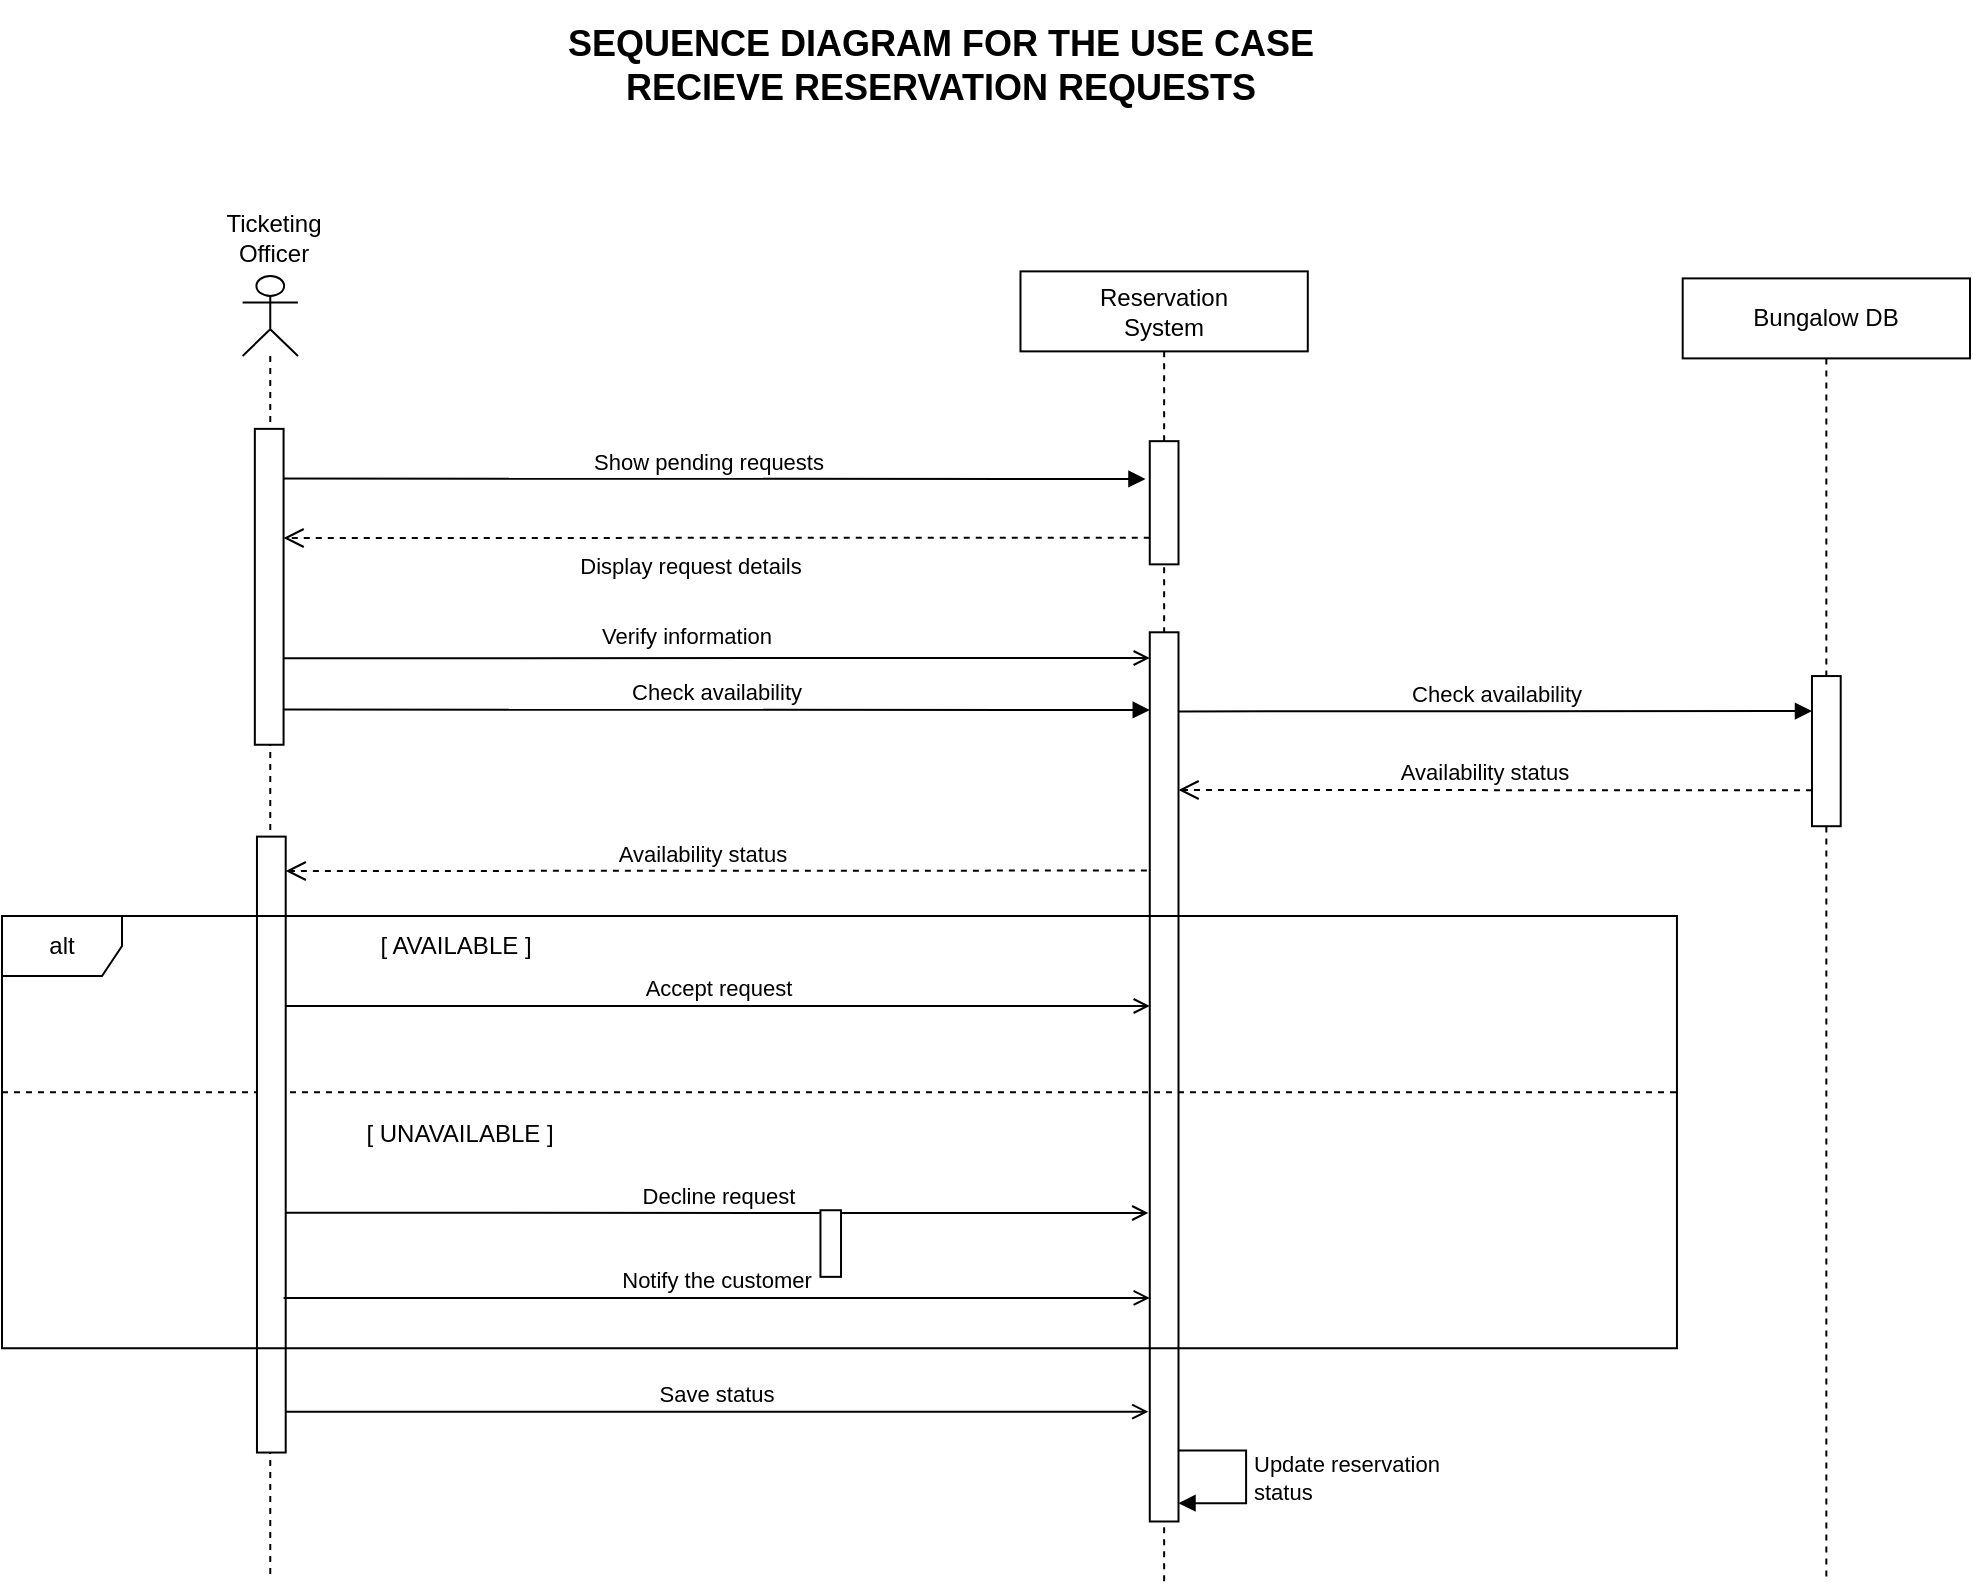 <mxfile version="24.0.2" type="github">
  <diagram name="Page-1" id="2YBvvXClWsGukQMizWep">
    <mxGraphModel dx="1589" dy="1692" grid="0" gridSize="10" guides="1" tooltips="1" connect="1" arrows="1" fold="1" page="1" pageScale="1" pageWidth="1100" pageHeight="850" math="0" shadow="0">
      <root>
        <mxCell id="0" />
        <mxCell id="1" parent="0" />
        <mxCell id="a-AHAqRFay_8tHnk5R6t-21" value="" style="group" vertex="1" connectable="0" parent="1">
          <mxGeometry x="63" y="-811" width="984" height="792" as="geometry" />
        </mxCell>
        <mxCell id="a-AHAqRFay_8tHnk5R6t-14" value="" style="group" vertex="1" connectable="0" parent="a-AHAqRFay_8tHnk5R6t-21">
          <mxGeometry y="-3" width="984" height="792.0" as="geometry" />
        </mxCell>
        <mxCell id="cXpNgX4IUtrz1no8qVba-31" value="&lt;font style=&quot;font-size: 18px;&quot;&gt;&lt;b&gt;SEQUENCE DIAGRAM FOR THE USE CASE RECIEVE RESERVATION REQUESTS&lt;/b&gt;&lt;/font&gt;" style="text;html=1;strokeColor=none;fillColor=none;align=center;verticalAlign=middle;whiteSpace=wrap;rounded=0;" parent="a-AHAqRFay_8tHnk5R6t-14" vertex="1">
          <mxGeometry x="246.998" y="0.003" width="445.312" height="65.605" as="geometry" />
        </mxCell>
        <mxCell id="a-AHAqRFay_8tHnk5R6t-22" value="" style="group" vertex="1" connectable="0" parent="a-AHAqRFay_8tHnk5R6t-14">
          <mxGeometry y="103" width="984" height="689" as="geometry" />
        </mxCell>
        <mxCell id="aM9ryv3xv72pqoxQDRHE-1" value="Reservation&lt;div&gt;System&lt;/div&gt;" style="shape=umlLifeline;perimeter=lifelinePerimeter;whiteSpace=wrap;html=1;container=0;dropTarget=0;collapsible=0;recursiveResize=0;outlineConnect=0;portConstraint=eastwest;newEdgeStyle={&quot;edgeStyle&quot;:&quot;elbowEdgeStyle&quot;,&quot;elbow&quot;:&quot;vertical&quot;,&quot;curved&quot;:0,&quot;rounded&quot;:0};" parent="a-AHAqRFay_8tHnk5R6t-22" vertex="1">
          <mxGeometry x="509.243" y="32.686" width="143.652" height="656.314" as="geometry" />
        </mxCell>
        <mxCell id="aM9ryv3xv72pqoxQDRHE-2" value="" style="html=1;points=[];perimeter=orthogonalPerimeter;outlineConnect=0;targetShapes=umlLifeline;portConstraint=eastwest;newEdgeStyle={&quot;edgeStyle&quot;:&quot;elbowEdgeStyle&quot;,&quot;elbow&quot;:&quot;vertical&quot;,&quot;curved&quot;:0,&quot;rounded&quot;:0};" parent="aM9ryv3xv72pqoxQDRHE-1" vertex="1">
          <mxGeometry x="64.644" y="180.46" width="14.364" height="444.601" as="geometry" />
        </mxCell>
        <mxCell id="ZF_WPmHn7iZpwXLvuH06-1" value="" style="html=1;points=[];perimeter=orthogonalPerimeter;outlineConnect=0;targetShapes=umlLifeline;portConstraint=eastwest;newEdgeStyle={&quot;edgeStyle&quot;:&quot;elbowEdgeStyle&quot;,&quot;elbow&quot;:&quot;vertical&quot;,&quot;curved&quot;:0,&quot;rounded&quot;:0};" parent="aM9ryv3xv72pqoxQDRHE-1" vertex="1">
          <mxGeometry x="64.642" y="84.893" width="14.365" height="61.593" as="geometry" />
        </mxCell>
        <mxCell id="a-AHAqRFay_8tHnk5R6t-20" value="Update reservation&lt;div&gt;status&lt;/div&gt;" style="html=1;align=left;spacingLeft=2;endArrow=block;rounded=0;edgeStyle=orthogonalEdgeStyle;curved=0;rounded=0;" edge="1" target="aM9ryv3xv72pqoxQDRHE-2" parent="aM9ryv3xv72pqoxQDRHE-1" source="aM9ryv3xv72pqoxQDRHE-2">
          <mxGeometry relative="1" as="geometry">
            <mxPoint x="81.979" y="589.594" as="sourcePoint" />
            <Array as="points">
              <mxPoint x="112.826" y="589.594" />
              <mxPoint x="112.826" y="615.931" />
            </Array>
            <mxPoint x="87.121" y="615.931" as="targetPoint" />
          </mxGeometry>
        </mxCell>
        <mxCell id="aM9ryv3xv72pqoxQDRHE-5" value="Bungalow DB" style="shape=umlLifeline;perimeter=lifelinePerimeter;whiteSpace=wrap;html=1;container=0;dropTarget=0;collapsible=0;recursiveResize=0;outlineConnect=0;portConstraint=eastwest;newEdgeStyle={&quot;edgeStyle&quot;:&quot;elbowEdgeStyle&quot;,&quot;elbow&quot;:&quot;vertical&quot;,&quot;curved&quot;:0,&quot;rounded&quot;:0};" parent="a-AHAqRFay_8tHnk5R6t-22" vertex="1">
          <mxGeometry x="840.348" y="36.197" width="143.652" height="650.169" as="geometry" />
        </mxCell>
        <mxCell id="a-AHAqRFay_8tHnk5R6t-5" value="" style="html=1;points=[];perimeter=orthogonalPerimeter;outlineConnect=0;targetShapes=umlLifeline;portConstraint=eastwest;newEdgeStyle={&quot;edgeStyle&quot;:&quot;elbowEdgeStyle&quot;,&quot;elbow&quot;:&quot;vertical&quot;,&quot;curved&quot;:0,&quot;rounded&quot;:0};" vertex="1" parent="aM9ryv3xv72pqoxQDRHE-5">
          <mxGeometry x="64.644" y="198.826" width="14.364" height="75.078" as="geometry" />
        </mxCell>
        <mxCell id="cXpNgX4IUtrz1no8qVba-7" value="Show pending requests" style="html=1;verticalAlign=bottom;endArrow=block;edgeStyle=elbowEdgeStyle;elbow=vertical;curved=0;rounded=0;" parent="a-AHAqRFay_8tHnk5R6t-22" edge="1">
          <mxGeometry relative="1" as="geometry">
            <mxPoint x="133.598" y="136.288" as="sourcePoint" />
            <Array as="points" />
            <mxPoint x="571.727" y="136.288" as="targetPoint" />
          </mxGeometry>
        </mxCell>
        <mxCell id="cXpNgX4IUtrz1no8qVba-19" value="" style="endArrow=none;dashed=1;html=1;rounded=0;exitX=-0.001;exitY=0.547;exitDx=0;exitDy=0;exitPerimeter=0;entryX=0.999;entryY=0.547;entryDx=0;entryDy=0;entryPerimeter=0;" parent="a-AHAqRFay_8tHnk5R6t-22" edge="1">
          <mxGeometry width="50" height="50" relative="1" as="geometry">
            <mxPoint y="443.138" as="sourcePoint" />
            <mxPoint x="837.474" y="443.138" as="targetPoint" />
            <Array as="points" />
          </mxGeometry>
        </mxCell>
        <mxCell id="cXpNgX4IUtrz1no8qVba-30" value="Ticketing Officer" style="text;html=1;strokeColor=none;fillColor=none;align=center;verticalAlign=middle;whiteSpace=wrap;rounded=0;" parent="a-AHAqRFay_8tHnk5R6t-22" vertex="1">
          <mxGeometry x="93.376" width="86.189" height="32.417" as="geometry" />
        </mxCell>
        <mxCell id="cXpNgX4IUtrz1no8qVba-32" value="" style="shape=umlLifeline;perimeter=lifelinePerimeter;whiteSpace=wrap;html=1;container=1;dropTarget=0;collapsible=0;recursiveResize=0;outlineConnect=0;portConstraint=eastwest;newEdgeStyle={&quot;edgeStyle&quot;:&quot;elbowEdgeStyle&quot;,&quot;elbow&quot;:&quot;vertical&quot;,&quot;curved&quot;:0,&quot;rounded&quot;:0};participant=umlActor;" parent="a-AHAqRFay_8tHnk5R6t-22" vertex="1">
          <mxGeometry x="120.301" y="34.968" width="27.659" height="650.52" as="geometry" />
        </mxCell>
        <mxCell id="cXpNgX4IUtrz1no8qVba-33" value="" style="html=1;points=[];perimeter=orthogonalPerimeter;outlineConnect=0;targetShapes=umlLifeline;portConstraint=eastwest;newEdgeStyle={&quot;edgeStyle&quot;:&quot;elbowEdgeStyle&quot;,&quot;elbow&quot;:&quot;vertical&quot;,&quot;curved&quot;:0,&quot;rounded&quot;:0};" parent="cXpNgX4IUtrz1no8qVba-32" vertex="1">
          <mxGeometry x="7.182" y="280.339" width="14.365" height="307.965" as="geometry" />
        </mxCell>
        <mxCell id="cXpNgX4IUtrz1no8qVba-39" value="alt" style="shape=umlFrame;whiteSpace=wrap;html=1;pointerEvents=0;" parent="a-AHAqRFay_8tHnk5R6t-22" vertex="1">
          <mxGeometry x="0.004" y="354.967" width="837.474" height="216.116" as="geometry" />
        </mxCell>
        <mxCell id="a-AHAqRFay_8tHnk5R6t-2" value="Display request details" style="html=1;verticalAlign=bottom;endArrow=open;dashed=1;endSize=8;edgeStyle=elbowEdgeStyle;elbow=vertical;curved=0;rounded=0;" edge="1" parent="a-AHAqRFay_8tHnk5R6t-22">
          <mxGeometry x="-1" y="-143" relative="1" as="geometry">
            <mxPoint x="202.473" y="169.651" as="targetPoint" />
            <mxPoint x="202.473" y="169.894" as="sourcePoint" />
            <mxPoint x="-1" y="19" as="offset" />
          </mxGeometry>
        </mxCell>
        <mxCell id="a-AHAqRFay_8tHnk5R6t-3" value="Verify information" style="html=1;verticalAlign=bottom;endArrow=open;edgeStyle=elbowEdgeStyle;elbow=vertical;curved=0;rounded=0;endFill=0;" edge="1" parent="a-AHAqRFay_8tHnk5R6t-22" target="aM9ryv3xv72pqoxQDRHE-2">
          <mxGeometry x="-0.07" y="2" relative="1" as="geometry">
            <mxPoint x="140.78" y="226.1" as="sourcePoint" />
            <mxPoint x="568.854" y="225.841" as="targetPoint" />
            <mxPoint as="offset" />
          </mxGeometry>
        </mxCell>
        <mxCell id="a-AHAqRFay_8tHnk5R6t-4" value="Check availability" style="html=1;verticalAlign=bottom;endArrow=block;edgeStyle=elbowEdgeStyle;elbow=vertical;curved=0;rounded=0;" edge="1" parent="a-AHAqRFay_8tHnk5R6t-22" target="aM9ryv3xv72pqoxQDRHE-2">
          <mxGeometry relative="1" as="geometry">
            <mxPoint x="140.78" y="251.807" as="sourcePoint" />
            <Array as="points" />
            <mxPoint x="570.291" y="251.775" as="targetPoint" />
          </mxGeometry>
        </mxCell>
        <mxCell id="a-AHAqRFay_8tHnk5R6t-6" value="Check availability" style="html=1;verticalAlign=bottom;endArrow=block;edgeStyle=elbowEdgeStyle;elbow=vertical;curved=0;rounded=0;" edge="1" parent="a-AHAqRFay_8tHnk5R6t-22">
          <mxGeometry relative="1" as="geometry">
            <mxPoint x="588.247" y="252.692" as="sourcePoint" />
            <Array as="points" />
            <mxPoint x="904.993" y="252.692" as="targetPoint" />
          </mxGeometry>
        </mxCell>
        <mxCell id="a-AHAqRFay_8tHnk5R6t-12" value="" style="html=1;verticalAlign=bottom;endArrow=open;dashed=1;endSize=8;edgeStyle=elbowEdgeStyle;elbow=vertical;curved=0;rounded=0;" edge="1" parent="a-AHAqRFay_8tHnk5R6t-22">
          <mxGeometry x="0.034" relative="1" as="geometry">
            <mxPoint x="140.78" y="165.842" as="targetPoint" />
            <mxPoint x="573.882" y="165.842" as="sourcePoint" />
            <mxPoint as="offset" />
          </mxGeometry>
        </mxCell>
        <mxCell id="a-AHAqRFay_8tHnk5R6t-11" value="" style="html=1;points=[[0,0,0,0,5],[0,1,0,0,-5],[1,0,0,0,5],[1,1,0,0,-5]];perimeter=orthogonalPerimeter;outlineConnect=0;targetShapes=umlLifeline;portConstraint=eastwest;newEdgeStyle={&quot;curved&quot;:0,&quot;rounded&quot;:0};" vertex="1" parent="a-AHAqRFay_8tHnk5R6t-22">
          <mxGeometry x="126.419" y="111.433" width="14.364" height="157.933" as="geometry" />
        </mxCell>
        <mxCell id="cXpNgX4IUtrz1no8qVba-20" value="[ AVAILABLE ]" style="text;html=1;strokeColor=none;fillColor=none;align=center;verticalAlign=middle;whiteSpace=wrap;rounded=0;" parent="a-AHAqRFay_8tHnk5R6t-22" vertex="1">
          <mxGeometry x="159.455" y="353.752" width="136.467" height="32.417" as="geometry" />
        </mxCell>
        <mxCell id="cXpNgX4IUtrz1no8qVba-22" value="Accept request" style="html=1;verticalAlign=bottom;endArrow=open;edgeStyle=elbowEdgeStyle;elbow=vertical;curved=0;rounded=0;endFill=0;" parent="a-AHAqRFay_8tHnk5R6t-22" edge="1" source="cXpNgX4IUtrz1no8qVba-33">
          <mxGeometry relative="1" as="geometry">
            <mxPoint x="139.837" y="392.272" as="sourcePoint" />
            <mxPoint x="573.882" y="400.038" as="targetPoint" />
          </mxGeometry>
        </mxCell>
        <mxCell id="cXpNgX4IUtrz1no8qVba-27" value="[ UNAVAILABLE ]" style="text;html=1;strokeColor=none;fillColor=none;align=center;verticalAlign=middle;whiteSpace=wrap;rounded=0;" parent="a-AHAqRFay_8tHnk5R6t-22" vertex="1">
          <mxGeometry x="145.695" y="448.033" width="165.915" height="32.417" as="geometry" />
        </mxCell>
        <mxCell id="cXpNgX4IUtrz1no8qVba-29" value="Notify the customer" style="html=1;verticalAlign=bottom;endArrow=open;edgeStyle=elbowEdgeStyle;elbow=vertical;curved=0;rounded=0;endFill=0;" parent="a-AHAqRFay_8tHnk5R6t-22" edge="1">
          <mxGeometry relative="1" as="geometry">
            <mxPoint x="140.78" y="545.959" as="sourcePoint" />
            <Array as="points">
              <mxPoint x="295.921" y="545.959" />
              <mxPoint x="106.305" y="487.608" />
            </Array>
            <mxPoint x="573.882" y="545.959" as="targetPoint" />
          </mxGeometry>
        </mxCell>
        <mxCell id="a-AHAqRFay_8tHnk5R6t-7" value="Availability status" style="html=1;verticalAlign=bottom;endArrow=open;dashed=1;endSize=8;edgeStyle=elbowEdgeStyle;elbow=vertical;curved=0;rounded=0;" edge="1" parent="a-AHAqRFay_8tHnk5R6t-22">
          <mxGeometry x="0.034" relative="1" as="geometry">
            <mxPoint x="588.247" y="292.132" as="targetPoint" />
            <mxPoint x="904.993" y="292.132" as="sourcePoint" />
            <mxPoint as="offset" />
          </mxGeometry>
        </mxCell>
        <mxCell id="a-AHAqRFay_8tHnk5R6t-8" value="Availability status" style="html=1;verticalAlign=bottom;endArrow=open;dashed=1;endSize=8;edgeStyle=elbowEdgeStyle;elbow=vertical;curved=0;rounded=0;" edge="1" parent="a-AHAqRFay_8tHnk5R6t-22">
          <mxGeometry x="0.034" relative="1" as="geometry">
            <mxPoint x="141.848" y="332.507" as="targetPoint" />
            <mxPoint x="572.446" y="332.271" as="sourcePoint" />
            <mxPoint as="offset" />
          </mxGeometry>
        </mxCell>
        <mxCell id="a-AHAqRFay_8tHnk5R6t-9" value="Decline request" style="html=1;verticalAlign=bottom;endArrow=open;edgeStyle=elbowEdgeStyle;elbow=vertical;curved=0;rounded=0;endFill=0;" edge="1" parent="a-AHAqRFay_8tHnk5R6t-22">
          <mxGeometry relative="1" as="geometry">
            <mxPoint x="141.848" y="503.403" as="sourcePoint" />
            <mxPoint x="573.164" y="503.277" as="targetPoint" />
            <Array as="points" />
          </mxGeometry>
        </mxCell>
        <mxCell id="a-AHAqRFay_8tHnk5R6t-10" value="Save status" style="html=1;verticalAlign=bottom;endArrow=open;edgeStyle=elbowEdgeStyle;elbow=vertical;curved=0;rounded=0;endFill=0;" edge="1" parent="a-AHAqRFay_8tHnk5R6t-22" source="cXpNgX4IUtrz1no8qVba-33">
          <mxGeometry relative="1" as="geometry">
            <mxPoint x="139.344" y="602.825" as="sourcePoint" />
            <Array as="points">
              <mxPoint x="294.485" y="602.825" />
              <mxPoint x="104.868" y="544.474" />
            </Array>
            <mxPoint x="573.164" y="602.825" as="targetPoint" />
          </mxGeometry>
        </mxCell>
        <mxCell id="a-AHAqRFay_8tHnk5R6t-19" value="" style="html=1;points=[[0,0,0,0,5],[0,1,0,0,-5],[1,0,0,0,5],[1,1,0,0,-5]];perimeter=orthogonalPerimeter;outlineConnect=0;targetShapes=umlLifeline;portConstraint=eastwest;newEdgeStyle={&quot;curved&quot;:0,&quot;rounded&quot;:0};" vertex="1" parent="a-AHAqRFay_8tHnk5R6t-21">
          <mxGeometry x="409.229" y="602.12" width="10.282" height="33.312" as="geometry" />
        </mxCell>
      </root>
    </mxGraphModel>
  </diagram>
</mxfile>
